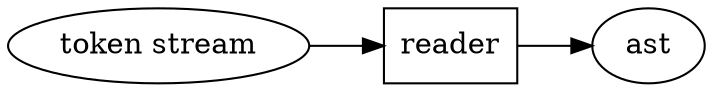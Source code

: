 digraph reader {
    rankdir=LR;

    reader [shape=box];
    tokens [label="token stream"];
    tokens -> reader -> ast;
}
